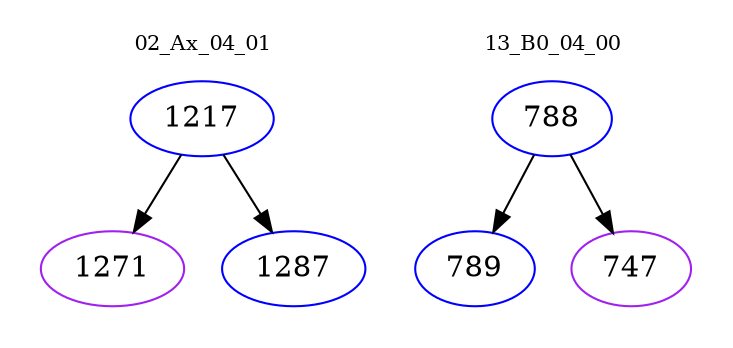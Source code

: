 digraph{
subgraph cluster_0 {
color = white
label = "02_Ax_04_01";
fontsize=10;
T0_1217 [label="1217", color="blue"]
T0_1217 -> T0_1271 [color="black"]
T0_1271 [label="1271", color="purple"]
T0_1217 -> T0_1287 [color="black"]
T0_1287 [label="1287", color="blue"]
}
subgraph cluster_1 {
color = white
label = "13_B0_04_00";
fontsize=10;
T1_788 [label="788", color="blue"]
T1_788 -> T1_789 [color="black"]
T1_789 [label="789", color="blue"]
T1_788 -> T1_747 [color="black"]
T1_747 [label="747", color="purple"]
}
}
